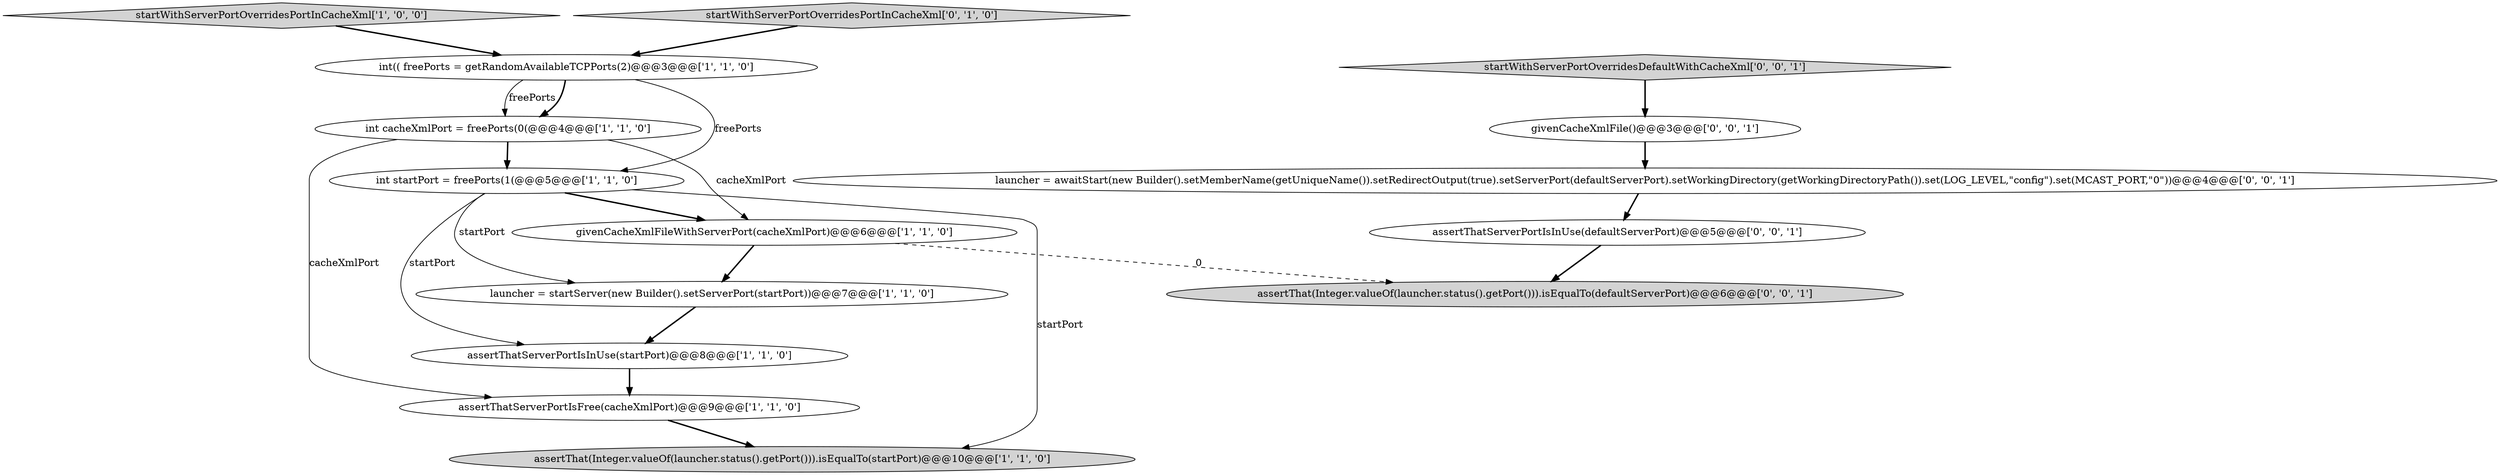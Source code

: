 digraph {
7 [style = filled, label = "startWithServerPortOverridesPortInCacheXml['1', '0', '0']", fillcolor = lightgray, shape = diamond image = "AAA0AAABBB1BBB"];
14 [style = filled, label = "startWithServerPortOverridesDefaultWithCacheXml['0', '0', '1']", fillcolor = lightgray, shape = diamond image = "AAA0AAABBB3BBB"];
9 [style = filled, label = "startWithServerPortOverridesPortInCacheXml['0', '1', '0']", fillcolor = lightgray, shape = diamond image = "AAA0AAABBB2BBB"];
12 [style = filled, label = "givenCacheXmlFile()@@@3@@@['0', '0', '1']", fillcolor = white, shape = ellipse image = "AAA0AAABBB3BBB"];
11 [style = filled, label = "launcher = awaitStart(new Builder().setMemberName(getUniqueName()).setRedirectOutput(true).setServerPort(defaultServerPort).setWorkingDirectory(getWorkingDirectoryPath()).set(LOG_LEVEL,\"config\").set(MCAST_PORT,\"0\"))@@@4@@@['0', '0', '1']", fillcolor = white, shape = ellipse image = "AAA0AAABBB3BBB"];
4 [style = filled, label = "assertThat(Integer.valueOf(launcher.status().getPort())).isEqualTo(startPort)@@@10@@@['1', '1', '0']", fillcolor = lightgray, shape = ellipse image = "AAA0AAABBB1BBB"];
13 [style = filled, label = "assertThat(Integer.valueOf(launcher.status().getPort())).isEqualTo(defaultServerPort)@@@6@@@['0', '0', '1']", fillcolor = lightgray, shape = ellipse image = "AAA0AAABBB3BBB"];
5 [style = filled, label = "int(( freePorts = getRandomAvailableTCPPorts(2)@@@3@@@['1', '1', '0']", fillcolor = white, shape = ellipse image = "AAA0AAABBB1BBB"];
6 [style = filled, label = "assertThatServerPortIsFree(cacheXmlPort)@@@9@@@['1', '1', '0']", fillcolor = white, shape = ellipse image = "AAA0AAABBB1BBB"];
3 [style = filled, label = "givenCacheXmlFileWithServerPort(cacheXmlPort)@@@6@@@['1', '1', '0']", fillcolor = white, shape = ellipse image = "AAA0AAABBB1BBB"];
2 [style = filled, label = "int startPort = freePorts(1(@@@5@@@['1', '1', '0']", fillcolor = white, shape = ellipse image = "AAA0AAABBB1BBB"];
0 [style = filled, label = "assertThatServerPortIsInUse(startPort)@@@8@@@['1', '1', '0']", fillcolor = white, shape = ellipse image = "AAA0AAABBB1BBB"];
10 [style = filled, label = "assertThatServerPortIsInUse(defaultServerPort)@@@5@@@['0', '0', '1']", fillcolor = white, shape = ellipse image = "AAA0AAABBB3BBB"];
1 [style = filled, label = "int cacheXmlPort = freePorts(0(@@@4@@@['1', '1', '0']", fillcolor = white, shape = ellipse image = "AAA0AAABBB1BBB"];
8 [style = filled, label = "launcher = startServer(new Builder().setServerPort(startPort))@@@7@@@['1', '1', '0']", fillcolor = white, shape = ellipse image = "AAA0AAABBB1BBB"];
5->2 [style = solid, label="freePorts"];
0->6 [style = bold, label=""];
2->0 [style = solid, label="startPort"];
2->3 [style = bold, label=""];
12->11 [style = bold, label=""];
3->13 [style = dashed, label="0"];
5->1 [style = solid, label="freePorts"];
8->0 [style = bold, label=""];
2->4 [style = solid, label="startPort"];
5->1 [style = bold, label=""];
6->4 [style = bold, label=""];
7->5 [style = bold, label=""];
2->8 [style = solid, label="startPort"];
10->13 [style = bold, label=""];
11->10 [style = bold, label=""];
1->3 [style = solid, label="cacheXmlPort"];
3->8 [style = bold, label=""];
14->12 [style = bold, label=""];
9->5 [style = bold, label=""];
1->2 [style = bold, label=""];
1->6 [style = solid, label="cacheXmlPort"];
}
